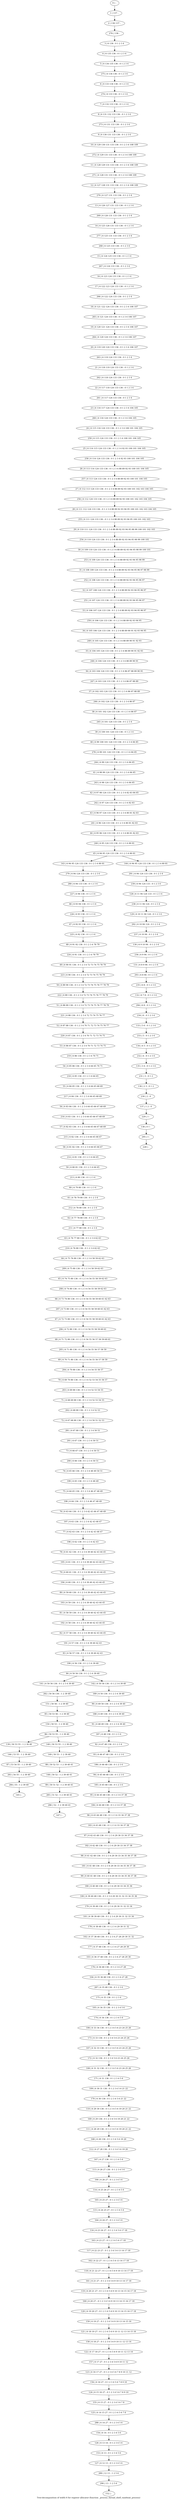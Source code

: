 digraph G {
graph [label="Tree-decomposition of width 6 for register allocator (function _process_thread_shell_randwait_process)"]
0[label="0 | : "];
1[label="1 | 137 : "];
2[label="2 | 136 137 : "];
3[label="3 | 6 136 : 0 1 2 3 4 "];
4[label="4 | 6 135 136 : 0 1 2 3 4 "];
5[label="5 | 6 134 135 136 : 0 1 2 3 4 "];
6[label="6 | 6 133 134 136 : 0 1 2 3 4 "];
7[label="7 | 6 132 133 136 : 0 1 2 3 4 "];
8[label="8 | 6 131 132 133 136 : 0 1 2 3 4 "];
9[label="9 | 6 130 131 133 136 : 0 1 2 3 4 "];
10[label="10 | 6 129 130 131 133 136 : 0 1 2 3 4 108 109 "];
11[label="11 | 6 128 129 131 133 136 : 0 1 2 3 4 108 109 "];
12[label="12 | 6 127 128 131 133 136 : 0 1 2 3 4 108 109 "];
13[label="13 | 6 126 127 131 133 136 : 0 1 2 3 4 "];
14[label="14 | 6 125 126 131 133 136 : 0 1 2 3 4 "];
15[label="15 | 6 124 125 133 136 : 0 1 2 3 4 "];
16[label="16 | 6 123 124 133 136 : 0 1 2 3 4 "];
17[label="17 | 6 122 123 124 133 136 : 0 1 2 3 4 "];
18[label="18 | 6 121 122 124 133 136 : 0 1 2 3 4 106 107 "];
19[label="19 | 6 120 121 124 133 136 : 0 1 2 3 4 106 107 "];
20[label="20 | 6 119 120 124 133 136 : 0 1 2 3 4 106 107 "];
21[label="21 | 6 118 119 124 133 136 : 0 1 2 3 4 "];
22[label="22 | 6 117 118 124 133 136 : 0 1 2 3 4 "];
23[label="23 | 6 116 117 124 133 136 : 0 1 2 3 4 104 105 "];
24[label="24 | 6 115 116 124 133 136 : 0 1 2 3 4 100 101 104 105 "];
25[label="25 | 6 114 115 124 133 136 : 0 1 2 3 4 92 93 100 101 104 105 "];
26[label="26 | 6 113 114 124 133 136 : 0 1 2 3 4 88 89 92 93 100 101 104 105 "];
27[label="27 | 6 112 113 124 133 136 : 0 1 2 3 4 88 89 92 93 100 101 102 103 104 105 "];
28[label="28 | 6 111 112 124 133 136 : 0 1 2 3 4 88 89 92 93 94 95 100 101 102 103 104 105 "];
29[label="29 | 6 110 111 124 133 136 : 0 1 2 3 4 88 89 92 93 94 95 98 99 100 101 102 103 "];
30[label="30 | 6 109 110 124 133 136 : 0 1 2 3 4 88 89 92 93 94 95 98 99 100 101 "];
31[label="31 | 6 108 109 124 133 136 : 0 1 2 3 4 88 89 92 93 94 95 96 97 98 99 "];
32[label="32 | 6 107 108 124 133 136 : 0 1 2 3 4 88 89 92 93 94 95 96 97 "];
33[label="33 | 6 106 107 124 133 136 : 0 1 2 3 4 88 89 92 93 94 95 96 97 "];
34[label="34 | 6 105 106 124 133 136 : 0 1 2 3 4 88 89 90 91 92 93 94 95 "];
35[label="35 | 6 104 105 124 133 136 : 0 1 2 3 4 88 89 90 91 92 93 "];
36[label="36 | 6 103 104 124 133 136 : 0 1 2 3 4 86 87 88 89 90 91 "];
37[label="37 | 6 102 103 124 133 136 : 0 1 2 3 4 86 87 88 89 "];
38[label="38 | 6 101 102 124 133 136 : 0 1 2 3 4 86 87 "];
39[label="39 | 6 100 101 124 133 136 : 0 1 2 3 4 "];
40[label="40 | 6 99 100 101 124 133 136 : 0 1 2 3 4 84 85 "];
41[label="41 | 6 98 99 124 133 136 : 0 1 2 3 4 84 85 "];
42[label="42 | 6 97 98 124 133 136 : 0 1 2 3 4 82 83 84 85 "];
43[label="43 | 6 96 97 124 133 136 : 0 1 2 3 4 80 81 82 83 "];
44[label="44 | 6 95 96 124 133 136 : 0 1 2 3 4 80 81 82 83 "];
45[label="45 | 6 94 95 124 133 136 : 0 1 2 3 4 80 81 "];
46[label="46 | 6 93 94 136 : 0 1 2 3 4 "];
47[label="47 | 6 92 93 136 : 0 1 2 3 4 "];
48[label="48 | 6 91 92 136 : 0 1 2 3 4 78 79 "];
49[label="49 | 6 90 91 136 : 0 1 2 3 4 72 73 74 75 78 79 "];
50[label="50 | 6 89 90 136 : 0 1 2 3 4 72 73 74 75 76 77 78 79 "];
51[label="51 | 6 88 89 136 : 0 1 2 3 4 72 73 74 75 76 77 78 79 "];
52[label="52 | 6 87 88 136 : 0 1 2 3 4 70 71 72 73 74 75 76 77 "];
53[label="53 | 6 86 87 136 : 0 1 2 3 4 70 71 72 73 74 75 "];
54[label="54 | 6 85 86 136 : 0 1 2 3 4 64 65 70 71 "];
55[label="55 | 6 84 85 136 : 0 1 2 3 4 64 65 68 69 "];
56[label="56 | 6 83 84 136 : 0 1 2 3 4 64 65 66 67 68 69 "];
57[label="57 | 6 82 83 136 : 0 1 2 3 4 64 65 66 67 68 69 "];
58[label="58 | 6 81 82 136 : 0 1 2 3 4 64 65 66 67 "];
59[label="59 | 6 80 81 136 : 0 1 2 3 4 64 65 "];
60[label="60 | 6 79 80 136 : 0 1 2 3 4 "];
61[label="61 | 6 78 79 80 136 : 0 1 2 3 4 "];
62[label="62 | 6 77 78 80 136 : 0 1 2 3 4 "];
63[label="63 | 6 76 77 80 136 : 0 1 2 3 4 62 63 "];
64[label="64 | 6 75 76 80 136 : 0 1 2 3 4 58 59 62 63 "];
65[label="65 | 6 74 75 80 136 : 0 1 2 3 4 54 55 58 59 62 63 "];
66[label="66 | 6 73 74 80 136 : 0 1 2 3 4 54 55 58 59 60 61 62 63 "];
67[label="67 | 6 72 73 80 136 : 0 1 2 3 4 54 55 58 59 60 61 62 63 "];
68[label="68 | 6 71 72 80 136 : 0 1 2 3 4 54 55 56 57 58 59 60 61 "];
69[label="69 | 6 70 71 80 136 : 0 1 2 3 4 54 55 56 57 58 59 "];
70[label="70 | 6 69 70 80 136 : 0 1 2 3 4 52 53 54 55 56 57 "];
71[label="71 | 6 68 69 80 136 : 0 1 2 3 4 52 53 54 55 "];
72[label="72 | 6 67 68 80 136 : 0 1 2 3 4 50 51 52 53 "];
73[label="73 | 6 66 67 136 : 0 1 2 3 4 50 51 "];
74[label="74 | 6 65 66 136 : 0 1 2 3 4 48 49 50 51 "];
75[label="75 | 6 64 65 136 : 0 1 2 3 4 46 47 48 49 "];
76[label="76 | 6 63 64 136 : 0 1 2 3 4 42 43 46 47 48 49 "];
77[label="77 | 6 62 63 136 : 0 1 2 3 4 42 43 46 47 "];
78[label="78 | 6 61 62 136 : 0 1 2 3 4 39 40 42 43 44 45 "];
79[label="79 | 6 60 61 136 : 0 1 2 3 4 39 40 42 43 44 45 "];
80[label="80 | 6 59 60 136 : 0 1 2 3 4 39 40 42 43 44 45 "];
81[label="81 | 6 58 59 136 : 0 1 2 3 4 39 40 42 43 44 45 "];
82[label="82 | 6 57 58 136 : 0 1 2 3 4 39 40 42 43 44 45 "];
83[label="83 | 6 56 57 136 : 0 1 2 3 4 39 40 42 43 "];
84[label="84 | 6 50 56 136 : 0 1 2 3 4 39 40 "];
85[label="85 | 50 53 56 : 1 2 39 40 "];
86[label="86 | 50 53 55 : 1 2 39 40 "];
87[label="87 | 53 54 55 : 1 2 39 40 "];
88[label="88 | 50 52 53 : 1 2 39 40 41 "];
89[label="89 | 50 51 52 : 1 2 39 40 41 "];
90[label="90 | 6 49 50 136 : 0 1 2 3 4 39 40 "];
91[label="91 | 6 48 49 136 : 0 1 2 3 4 39 40 "];
92[label="92 | 6 47 48 136 : 0 1 2 3 4 "];
93[label="93 | 6 46 47 48 136 : 0 1 2 3 4 "];
94[label="94 | 6 45 46 48 136 : 0 1 2 3 4 "];
95[label="95 | 6 44 45 48 136 : 0 1 2 3 4 37 38 "];
96[label="96 | 6 43 44 48 136 : 0 1 2 3 4 33 34 37 38 "];
97[label="97 | 6 42 43 48 136 : 0 1 2 3 4 29 30 33 34 37 38 "];
98[label="98 | 6 41 42 48 136 : 0 1 2 3 4 29 30 33 34 35 36 37 38 "];
99[label="99 | 6 40 41 48 136 : 0 1 2 3 4 29 30 33 34 35 36 37 38 "];
100[label="100 | 6 39 40 48 136 : 0 1 2 3 4 29 30 31 32 33 34 35 36 "];
101[label="101 | 6 38 39 48 136 : 0 1 2 3 4 29 30 31 32 33 34 "];
102[label="102 | 6 37 38 48 136 : 0 1 2 3 4 27 28 29 30 31 32 "];
103[label="103 | 6 36 37 48 136 : 0 1 2 3 4 27 28 29 30 "];
104[label="104 | 6 35 36 48 136 : 0 1 2 3 4 27 28 "];
105[label="105 | 6 34 35 136 : 0 1 2 3 4 5 6 "];
106[label="106 | 6 33 34 136 : 0 1 2 3 4 5 6 23 24 25 26 "];
107[label="107 | 6 32 33 136 : 0 1 2 3 4 5 6 23 24 25 26 "];
108[label="108 | 6 31 32 136 : 0 1 2 3 4 5 6 23 24 25 26 "];
109[label="109 | 6 30 31 136 : 0 1 2 3 4 5 6 21 22 "];
110[label="110 | 6 29 30 136 : 0 1 2 3 4 5 6 19 20 21 22 "];
111[label="111 | 6 28 29 136 : 0 1 2 3 4 5 6 19 20 21 22 "];
112[label="112 | 6 27 28 136 : 0 1 2 3 4 5 6 19 20 "];
113[label="113 | 6 26 27 136 : 0 1 2 3 4 5 6 "];
114[label="114 | 6 25 26 27 : 0 1 2 3 4 5 6 "];
115[label="115 | 6 24 25 27 : 0 1 2 3 4 5 6 "];
116[label="116 | 6 23 24 27 : 0 1 2 3 4 5 6 17 18 "];
117[label="117 | 6 22 23 27 : 0 1 2 3 4 5 6 13 14 17 18 "];
118[label="118 | 6 21 22 27 : 0 1 2 3 4 5 6 9 10 13 14 17 18 "];
119[label="119 | 6 20 21 27 : 0 1 2 3 4 5 6 9 10 13 14 15 16 17 18 "];
120[label="120 | 6 19 20 27 : 0 1 2 3 4 5 6 9 10 13 14 15 16 17 18 "];
121[label="121 | 6 18 19 27 : 0 1 2 3 4 5 6 9 10 11 12 13 14 15 16 "];
122[label="122 | 6 17 18 27 : 0 1 2 3 4 5 6 9 10 11 12 13 14 "];
123[label="123 | 6 16 17 27 : 0 1 2 3 4 5 6 7 8 9 10 11 12 "];
124[label="124 | 6 15 16 27 : 0 1 2 3 4 5 6 7 8 9 10 "];
125[label="125 | 6 14 15 27 : 0 1 2 3 4 5 6 7 8 "];
126[label="126 | 6 13 14 : 0 1 2 3 4 5 6 "];
127[label="127 | 6 12 13 : 0 1 2 3 4 5 6 "];
128[label="128 | 6 11 94 124 133 : 0 1 2 3 4 "];
129[label="129 | 6 10 11 94 124 : 0 1 2 3 4 "];
130[label="130 | 6 9 10 94 : 0 1 2 3 4 "];
131[label="131 | 6 8 9 94 : 0 1 2 3 4 "];
132[label="132 | 6 7 8 : 0 1 2 3 4 "];
133[label="133 | 5 6 : 0 1 2 3 4 "];
134[label="134 | 4 5 : 0 1 2 3 4 "];
135[label="135 | 3 4 : 0 1 2 3 4 "];
136[label="136 | 2 3 : 0 1 2 "];
137[label="137 | 1 2 : 0 "];
138[label="138 | 0 1 : "];
139[label="139 | 50 53 55 : 1 2 39 40 "];
140[label="140 | 50 53 55 : 1 2 39 40 "];
141[label="141 | 6 50 56 136 : 0 1 2 3 4 39 40 "];
142[label="142 | 6 50 56 136 : 0 1 2 3 4 39 40 "];
143[label="143 | 6 94 95 124 133 136 : 0 1 2 3 4 80 81 "];
144[label="144 | 6 94 95 124 133 136 : 0 1 2 3 4 80 81 "];
145[label="145 | : "];
146[label="146 | 53 55 : 1 2 39 40 "];
147[label="147 | : "];
148[label="148 | 50 52 : 1 2 39 40 41 "];
149[label="149 | 50 53 : 1 2 39 40 "];
150[label="150 | 50 53 : 1 2 39 40 "];
151[label="151 | 50 56 : 1 2 39 40 "];
152[label="152 | : "];
153[label="153 | 6 13 : 0 1 2 3 4 5 6 "];
154[label="154 | 6 14 : 0 1 2 3 4 5 6 "];
155[label="155 | 6 15 27 : 0 1 2 3 4 5 6 7 8 "];
156[label="156 | 6 16 27 : 0 1 2 3 4 5 6 7 8 9 10 "];
157[label="157 | 6 17 27 : 0 1 2 3 4 5 6 9 10 11 12 "];
158[label="158 | 6 18 27 : 0 1 2 3 4 5 6 9 10 11 12 13 14 "];
159[label="159 | 6 19 27 : 0 1 2 3 4 5 6 9 10 13 14 15 16 "];
160[label="160 | 6 20 27 : 0 1 2 3 4 5 6 9 10 13 14 15 16 17 18 "];
161[label="161 | 6 21 27 : 0 1 2 3 4 5 6 9 10 13 14 17 18 "];
162[label="162 | 6 22 27 : 0 1 2 3 4 5 6 13 14 17 18 "];
163[label="163 | 6 23 27 : 0 1 2 3 4 5 6 17 18 "];
164[label="164 | 6 24 27 : 0 1 2 3 4 5 6 "];
165[label="165 | 6 25 27 : 0 1 2 3 4 5 6 "];
166[label="166 | 6 26 27 : 0 1 2 3 4 5 6 "];
167[label="167 | 6 27 136 : 0 1 2 3 4 5 6 "];
168[label="168 | 6 28 136 : 0 1 2 3 4 5 6 19 20 "];
169[label="169 | 6 29 136 : 0 1 2 3 4 5 6 19 20 21 22 "];
170[label="170 | 6 30 136 : 0 1 2 3 4 5 6 21 22 "];
171[label="171 | 6 31 136 : 0 1 2 3 4 5 6 "];
172[label="172 | 6 32 136 : 0 1 2 3 4 5 6 23 24 25 26 "];
173[label="173 | 6 33 136 : 0 1 2 3 4 5 6 23 24 25 26 "];
174[label="174 | 6 34 136 : 0 1 2 3 4 5 6 "];
175[label="175 | 6 35 136 : 0 1 2 3 4 "];
176[label="176 | 6 36 48 136 : 0 1 2 3 4 27 28 "];
177[label="177 | 6 37 48 136 : 0 1 2 3 4 27 28 29 30 "];
178[label="178 | 6 38 48 136 : 0 1 2 3 4 29 30 31 32 "];
179[label="179 | 6 39 48 136 : 0 1 2 3 4 29 30 31 32 33 34 "];
180[label="180 | 6 40 48 136 : 0 1 2 3 4 29 30 33 34 35 36 "];
181[label="181 | 6 41 48 136 : 0 1 2 3 4 29 30 33 34 35 36 37 38 "];
182[label="182 | 6 42 48 136 : 0 1 2 3 4 29 30 33 34 37 38 "];
183[label="183 | 6 43 48 136 : 0 1 2 3 4 33 34 37 38 "];
184[label="184 | 6 44 48 136 : 0 1 2 3 4 37 38 "];
185[label="185 | 6 45 48 136 : 0 1 2 3 4 "];
186[label="186 | 6 46 48 136 : 0 1 2 3 4 "];
187[label="187 | 6 48 136 : 0 1 2 3 4 "];
188[label="188 | 6 49 136 : 0 1 2 3 4 39 40 "];
189[label="189 | 6 50 136 : 0 1 2 3 4 39 40 "];
190[label="190 | 6 56 136 : 0 1 2 3 4 39 40 "];
191[label="191 | 6 57 136 : 0 1 2 3 4 39 40 42 43 "];
192[label="192 | 6 58 136 : 0 1 2 3 4 39 40 42 43 44 45 "];
193[label="193 | 6 59 136 : 0 1 2 3 4 39 40 42 43 44 45 "];
194[label="194 | 6 60 136 : 0 1 2 3 4 39 40 42 43 44 45 "];
195[label="195 | 6 61 136 : 0 1 2 3 4 39 40 42 43 44 45 "];
196[label="196 | 6 62 136 : 0 1 2 3 4 42 43 "];
197[label="197 | 6 63 136 : 0 1 2 3 4 42 43 46 47 "];
198[label="198 | 6 64 136 : 0 1 2 3 4 46 47 48 49 "];
199[label="199 | 6 65 136 : 0 1 2 3 4 48 49 "];
200[label="200 | 6 66 136 : 0 1 2 3 4 50 51 "];
201[label="201 | 6 67 136 : 0 1 2 3 4 50 51 "];
202[label="202 | 6 68 80 136 : 0 1 2 3 4 52 53 "];
203[label="203 | 6 69 80 136 : 0 1 2 3 4 52 53 54 55 "];
204[label="204 | 6 70 80 136 : 0 1 2 3 4 54 55 56 57 "];
205[label="205 | 6 71 80 136 : 0 1 2 3 4 54 55 56 57 58 59 "];
206[label="206 | 6 72 80 136 : 0 1 2 3 4 54 55 58 59 60 61 "];
207[label="207 | 6 73 80 136 : 0 1 2 3 4 54 55 58 59 60 61 62 63 "];
208[label="208 | 6 74 80 136 : 0 1 2 3 4 54 55 58 59 62 63 "];
209[label="209 | 6 75 80 136 : 0 1 2 3 4 58 59 62 63 "];
210[label="210 | 6 76 80 136 : 0 1 2 3 4 62 63 "];
211[label="211 | 6 77 80 136 : 0 1 2 3 4 "];
212[label="212 | 6 78 80 136 : 0 1 2 3 4 "];
213[label="213 | 6 80 136 : 0 1 2 3 4 "];
214[label="214 | 6 81 136 : 0 1 2 3 4 64 65 "];
215[label="215 | 6 82 136 : 0 1 2 3 4 64 65 66 67 "];
216[label="216 | 6 83 136 : 0 1 2 3 4 64 65 66 67 68 69 "];
217[label="217 | 6 84 136 : 0 1 2 3 4 64 65 68 69 "];
218[label="218 | 6 85 136 : 0 1 2 3 4 64 65 "];
219[label="219 | 6 86 136 : 0 1 2 3 4 70 71 "];
220[label="220 | 6 87 136 : 0 1 2 3 4 70 71 72 73 74 75 "];
221[label="221 | 6 88 136 : 0 1 2 3 4 72 73 74 75 76 77 "];
222[label="222 | 6 89 136 : 0 1 2 3 4 72 73 74 75 76 77 78 79 "];
223[label="223 | 6 90 136 : 0 1 2 3 4 72 73 74 75 78 79 "];
224[label="224 | 6 91 136 : 0 1 2 3 4 78 79 "];
225[label="225 | 6 92 136 : 0 1 2 3 4 "];
226[label="226 | 6 93 136 : 0 1 2 3 4 "];
227[label="227 | 6 94 136 : 0 1 2 3 4 "];
228[label="228 | : "];
229[label="229 | 1 : "];
230[label="230 | 2 : 0 "];
231[label="231 | 3 : 0 1 2 "];
232[label="232 | 4 : 0 1 2 3 4 "];
233[label="233 | 5 : 0 1 2 3 4 "];
234[label="234 | 6 : 0 1 2 3 4 "];
235[label="235 | 6 8 : 0 1 2 3 4 "];
236[label="236 | 6 9 94 : 0 1 2 3 4 "];
237[label="237 | 6 10 94 : 0 1 2 3 4 "];
238[label="238 | 6 11 94 124 : 0 1 2 3 4 "];
239[label="239 | 6 94 124 133 : 0 1 2 3 4 "];
240[label="240 | 6 95 124 133 136 : 0 1 2 3 4 80 81 "];
241[label="241 | 6 96 124 133 136 : 0 1 2 3 4 80 81 82 83 "];
242[label="242 | 6 97 124 133 136 : 0 1 2 3 4 82 83 "];
243[label="243 | 6 98 124 133 136 : 0 1 2 3 4 84 85 "];
244[label="244 | 6 99 124 133 136 : 0 1 2 3 4 84 85 "];
245[label="245 | 6 101 124 133 136 : 0 1 2 3 4 "];
246[label="246 | 6 102 124 133 136 : 0 1 2 3 4 86 87 "];
247[label="247 | 6 103 124 133 136 : 0 1 2 3 4 86 87 88 89 "];
248[label="248 | 6 104 124 133 136 : 0 1 2 3 4 88 89 90 91 "];
249[label="249 | 6 105 124 133 136 : 0 1 2 3 4 88 89 90 91 92 93 "];
250[label="250 | 6 106 124 133 136 : 0 1 2 3 4 88 89 92 93 94 95 "];
251[label="251 | 6 107 124 133 136 : 0 1 2 3 4 88 89 92 93 94 95 96 97 "];
252[label="252 | 6 108 124 133 136 : 0 1 2 3 4 88 89 92 93 94 95 96 97 "];
253[label="253 | 6 109 124 133 136 : 0 1 2 3 4 88 89 92 93 94 95 98 99 "];
254[label="254 | 6 110 124 133 136 : 0 1 2 3 4 88 89 92 93 94 95 98 99 100 101 "];
255[label="255 | 6 111 124 133 136 : 0 1 2 3 4 88 89 92 93 94 95 100 101 102 103 "];
256[label="256 | 6 112 124 133 136 : 0 1 2 3 4 88 89 92 93 100 101 102 103 104 105 "];
257[label="257 | 6 113 124 133 136 : 0 1 2 3 4 88 89 92 93 100 101 104 105 "];
258[label="258 | 6 114 124 133 136 : 0 1 2 3 4 92 93 100 101 104 105 "];
259[label="259 | 6 115 124 133 136 : 0 1 2 3 4 100 101 104 105 "];
260[label="260 | 6 116 124 133 136 : 0 1 2 3 4 104 105 "];
261[label="261 | 6 117 124 133 136 : 0 1 2 3 4 "];
262[label="262 | 6 118 124 133 136 : 0 1 2 3 4 "];
263[label="263 | 6 119 124 133 136 : 0 1 2 3 4 "];
264[label="264 | 6 120 124 133 136 : 0 1 2 3 4 106 107 "];
265[label="265 | 6 121 124 133 136 : 0 1 2 3 4 106 107 "];
266[label="266 | 6 122 124 133 136 : 0 1 2 3 4 "];
267[label="267 | 6 124 133 136 : 0 1 2 3 4 "];
268[label="268 | 6 125 133 136 : 0 1 2 3 4 "];
269[label="269 | 6 126 131 133 136 : 0 1 2 3 4 "];
270[label="270 | 6 127 131 133 136 : 0 1 2 3 4 "];
271[label="271 | 6 128 131 133 136 : 0 1 2 3 4 108 109 "];
272[label="272 | 6 129 131 133 136 : 0 1 2 3 4 108 109 "];
273[label="273 | 6 131 133 136 : 0 1 2 3 4 "];
274[label="274 | 6 133 136 : 0 1 2 3 4 "];
275[label="275 | 6 134 136 : 0 1 2 3 4 "];
276[label="276 | 136 : "];
277[label="277 | 6 125 131 133 136 : 0 1 2 3 4 "];
278[label="278 | 6 99 101 124 133 136 : 0 1 2 3 4 84 85 "];
279[label="279 | 6 94 124 133 136 : 0 1 2 3 4 "];
280[label="280 | 6 94 133 136 : 0 1 2 3 4 "];
281[label="281 | 6 67 80 136 : 0 1 2 3 4 50 51 "];
282[label="282 | 50 56 136 : 1 2 39 40 "];
283[label="283 | 54 55 : 1 2 39 40 "];
284[label="284 | 55 : 1 2 39 40 "];
285[label="285 | 51 52 : 1 2 39 40 41 "];
286[label="286 | 52 : 1 2 39 40 41 "];
287[label="287 | 6 35 48 136 : 0 1 2 3 4 "];
288[label="288 | 6 14 27 : 0 1 2 3 4 5 6 "];
289[label="289 | 12 13 : 1 2 5 6 "];
290[label="290 | 13 : 1 2 5 6 "];
291[label="291 | 6 94 124 133 136 : 0 1 2 3 4 "];
292[label="292 | 6 10 94 124 : 0 1 2 3 4 "];
293[label="293 | 6 8 94 : 0 1 2 3 4 "];
294[label="294 | 6 8 : 0 1 2 3 4 "];
295[label="295 | 1 : "];
0->1 ;
1->2 ;
3->4 ;
4->5 ;
7->8 ;
9->10 ;
16->17 ;
39->40 ;
60->61 ;
92->93 ;
86->139 ;
86->140 ;
84->141 ;
84->142 ;
45->143 ;
45->144 ;
146->87 ;
139->146 ;
148->89 ;
88->148 ;
149->88 ;
140->149 ;
150->86 ;
85->150 ;
151->85 ;
153->127 ;
126->153 ;
154->126 ;
155->125 ;
124->155 ;
156->124 ;
123->156 ;
157->123 ;
122->157 ;
158->122 ;
121->158 ;
159->121 ;
120->159 ;
160->120 ;
119->160 ;
161->119 ;
118->161 ;
162->118 ;
117->162 ;
163->117 ;
116->163 ;
164->116 ;
115->164 ;
165->115 ;
114->165 ;
166->114 ;
113->166 ;
167->113 ;
112->167 ;
168->112 ;
111->168 ;
169->111 ;
110->169 ;
170->110 ;
109->170 ;
171->109 ;
108->171 ;
172->108 ;
107->172 ;
173->107 ;
106->173 ;
174->106 ;
105->174 ;
175->105 ;
176->104 ;
103->176 ;
177->103 ;
102->177 ;
178->102 ;
101->178 ;
179->101 ;
100->179 ;
180->100 ;
99->180 ;
181->99 ;
98->181 ;
182->98 ;
97->182 ;
183->97 ;
96->183 ;
184->96 ;
95->184 ;
185->95 ;
94->185 ;
186->94 ;
93->186 ;
187->92 ;
91->187 ;
188->91 ;
90->188 ;
189->90 ;
142->189 ;
190->84 ;
83->190 ;
191->83 ;
82->191 ;
192->82 ;
81->192 ;
193->81 ;
80->193 ;
194->80 ;
79->194 ;
195->79 ;
78->195 ;
196->78 ;
77->196 ;
197->77 ;
76->197 ;
198->76 ;
75->198 ;
199->75 ;
74->199 ;
200->74 ;
73->200 ;
201->73 ;
202->72 ;
71->202 ;
203->71 ;
70->203 ;
204->70 ;
69->204 ;
205->69 ;
68->205 ;
206->68 ;
67->206 ;
207->67 ;
66->207 ;
208->66 ;
65->208 ;
209->65 ;
64->209 ;
210->64 ;
63->210 ;
211->63 ;
62->211 ;
212->62 ;
61->212 ;
213->60 ;
59->213 ;
214->59 ;
58->214 ;
215->58 ;
57->215 ;
216->57 ;
56->216 ;
217->56 ;
55->217 ;
218->55 ;
54->218 ;
219->54 ;
53->219 ;
220->53 ;
52->220 ;
221->52 ;
51->221 ;
222->51 ;
50->222 ;
223->50 ;
49->223 ;
224->49 ;
48->224 ;
225->48 ;
47->225 ;
226->47 ;
46->226 ;
227->46 ;
229->138 ;
137->229 ;
230->137 ;
136->230 ;
231->136 ;
135->231 ;
232->135 ;
134->232 ;
233->134 ;
133->233 ;
234->133 ;
235->132 ;
236->131 ;
130->236 ;
237->130 ;
238->129 ;
128->238 ;
239->128 ;
240->45 ;
44->240 ;
241->44 ;
43->241 ;
242->43 ;
42->242 ;
243->42 ;
41->243 ;
244->41 ;
245->39 ;
38->245 ;
246->38 ;
37->246 ;
247->37 ;
36->247 ;
248->36 ;
35->248 ;
249->35 ;
34->249 ;
250->34 ;
33->250 ;
251->33 ;
32->251 ;
252->32 ;
31->252 ;
253->31 ;
30->253 ;
254->30 ;
29->254 ;
255->29 ;
28->255 ;
256->28 ;
27->256 ;
257->27 ;
26->257 ;
258->26 ;
25->258 ;
259->25 ;
24->259 ;
260->24 ;
23->260 ;
261->23 ;
22->261 ;
262->22 ;
21->262 ;
263->21 ;
20->263 ;
264->20 ;
19->264 ;
265->19 ;
18->265 ;
266->18 ;
17->266 ;
267->16 ;
15->267 ;
268->15 ;
269->14 ;
13->269 ;
270->13 ;
12->270 ;
271->12 ;
11->271 ;
272->11 ;
10->272 ;
273->9 ;
8->273 ;
274->7 ;
6->274 ;
275->6 ;
5->275 ;
276->3 ;
2->276 ;
277->268 ;
14->277 ;
278->244 ;
40->278 ;
143->279 ;
280->227 ;
279->280 ;
281->201 ;
72->281 ;
282->151 ;
141->282 ;
87->283 ;
284->145 ;
283->284 ;
89->285 ;
286->147 ;
285->286 ;
287->175 ;
104->287 ;
288->154 ;
125->288 ;
127->289 ;
290->152 ;
289->290 ;
291->239 ;
144->291 ;
292->237 ;
129->292 ;
293->235 ;
131->293 ;
294->234 ;
132->294 ;
295->228 ;
138->295 ;
}
